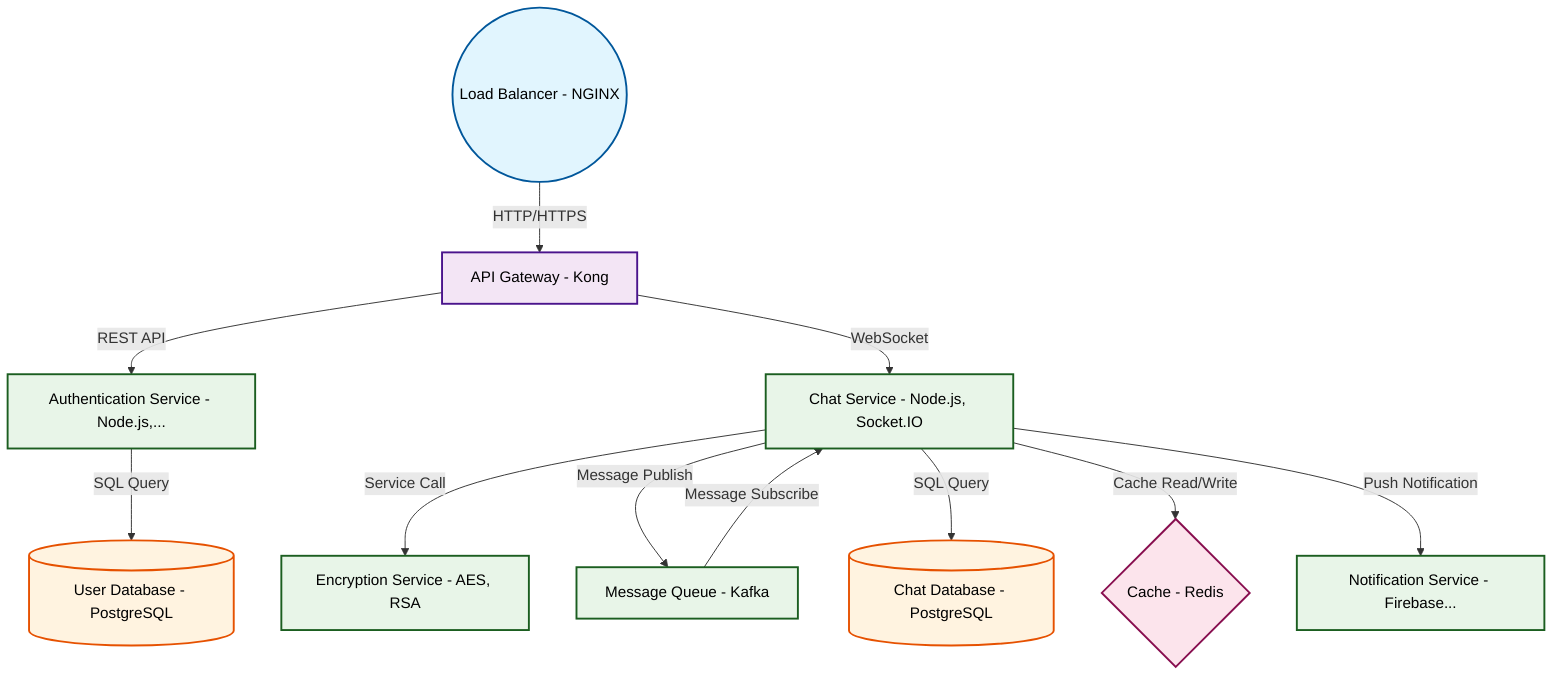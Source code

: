 graph TB

    %% Professional Software Architecture Styling
    classDef userInterface fill:#e1f5fe,stroke:#01579b,stroke-width:2px,color:#000
    classDef apiLayer fill:#f3e5f5,stroke:#4a148c,stroke-width:2px,color:#000
    classDef service fill:#e8f5e8,stroke:#1b5e20,stroke-width:2px,color:#000
    classDef database fill:#fff3e0,stroke:#e65100,stroke-width:2px,color:#000
    classDef cache fill:#fce4ec,stroke:#880e4f,stroke-width:2px,color:#000
    classDef external fill:#f1f8e9,stroke:#33691e,stroke-width:2px,color:#000

    lb1((Load Balancer - NGINX))
    api_gateway[API Gateway - Kong]
    auth_service[Authentication Service - Node.js,...]
    chat_service[Chat Service - Node.js, Socket.IO]
    encryption_service[Encryption Service - AES, RSA]
    message_queue[Message Queue - Kafka]
    user_db[(User Database - PostgreSQL)]
    chat_db[(Chat Database - PostgreSQL)]
    cache{Cache - Redis}
    notification_service[Notification Service - Firebase...]

    lb1 -->|HTTP/HTTPS| api_gateway
    api_gateway -->|REST API| auth_service
    api_gateway -->|WebSocket| chat_service
    chat_service -->|Service Call| encryption_service
    chat_service -->|Message Publish| message_queue
    message_queue -->|Message Subscribe| chat_service
    auth_service -->|SQL Query| user_db
    chat_service -->|SQL Query| chat_db
    chat_service -->|Cache Read/Write| cache
    chat_service -->|Push Notification| notification_service

    class lb1 userInterface
    class api_gateway apiLayer
    class auth_service service
    class chat_service service
    class encryption_service service
    class message_queue service
    class user_db database
    class chat_db database
    class cache cache
    class notification_service service
